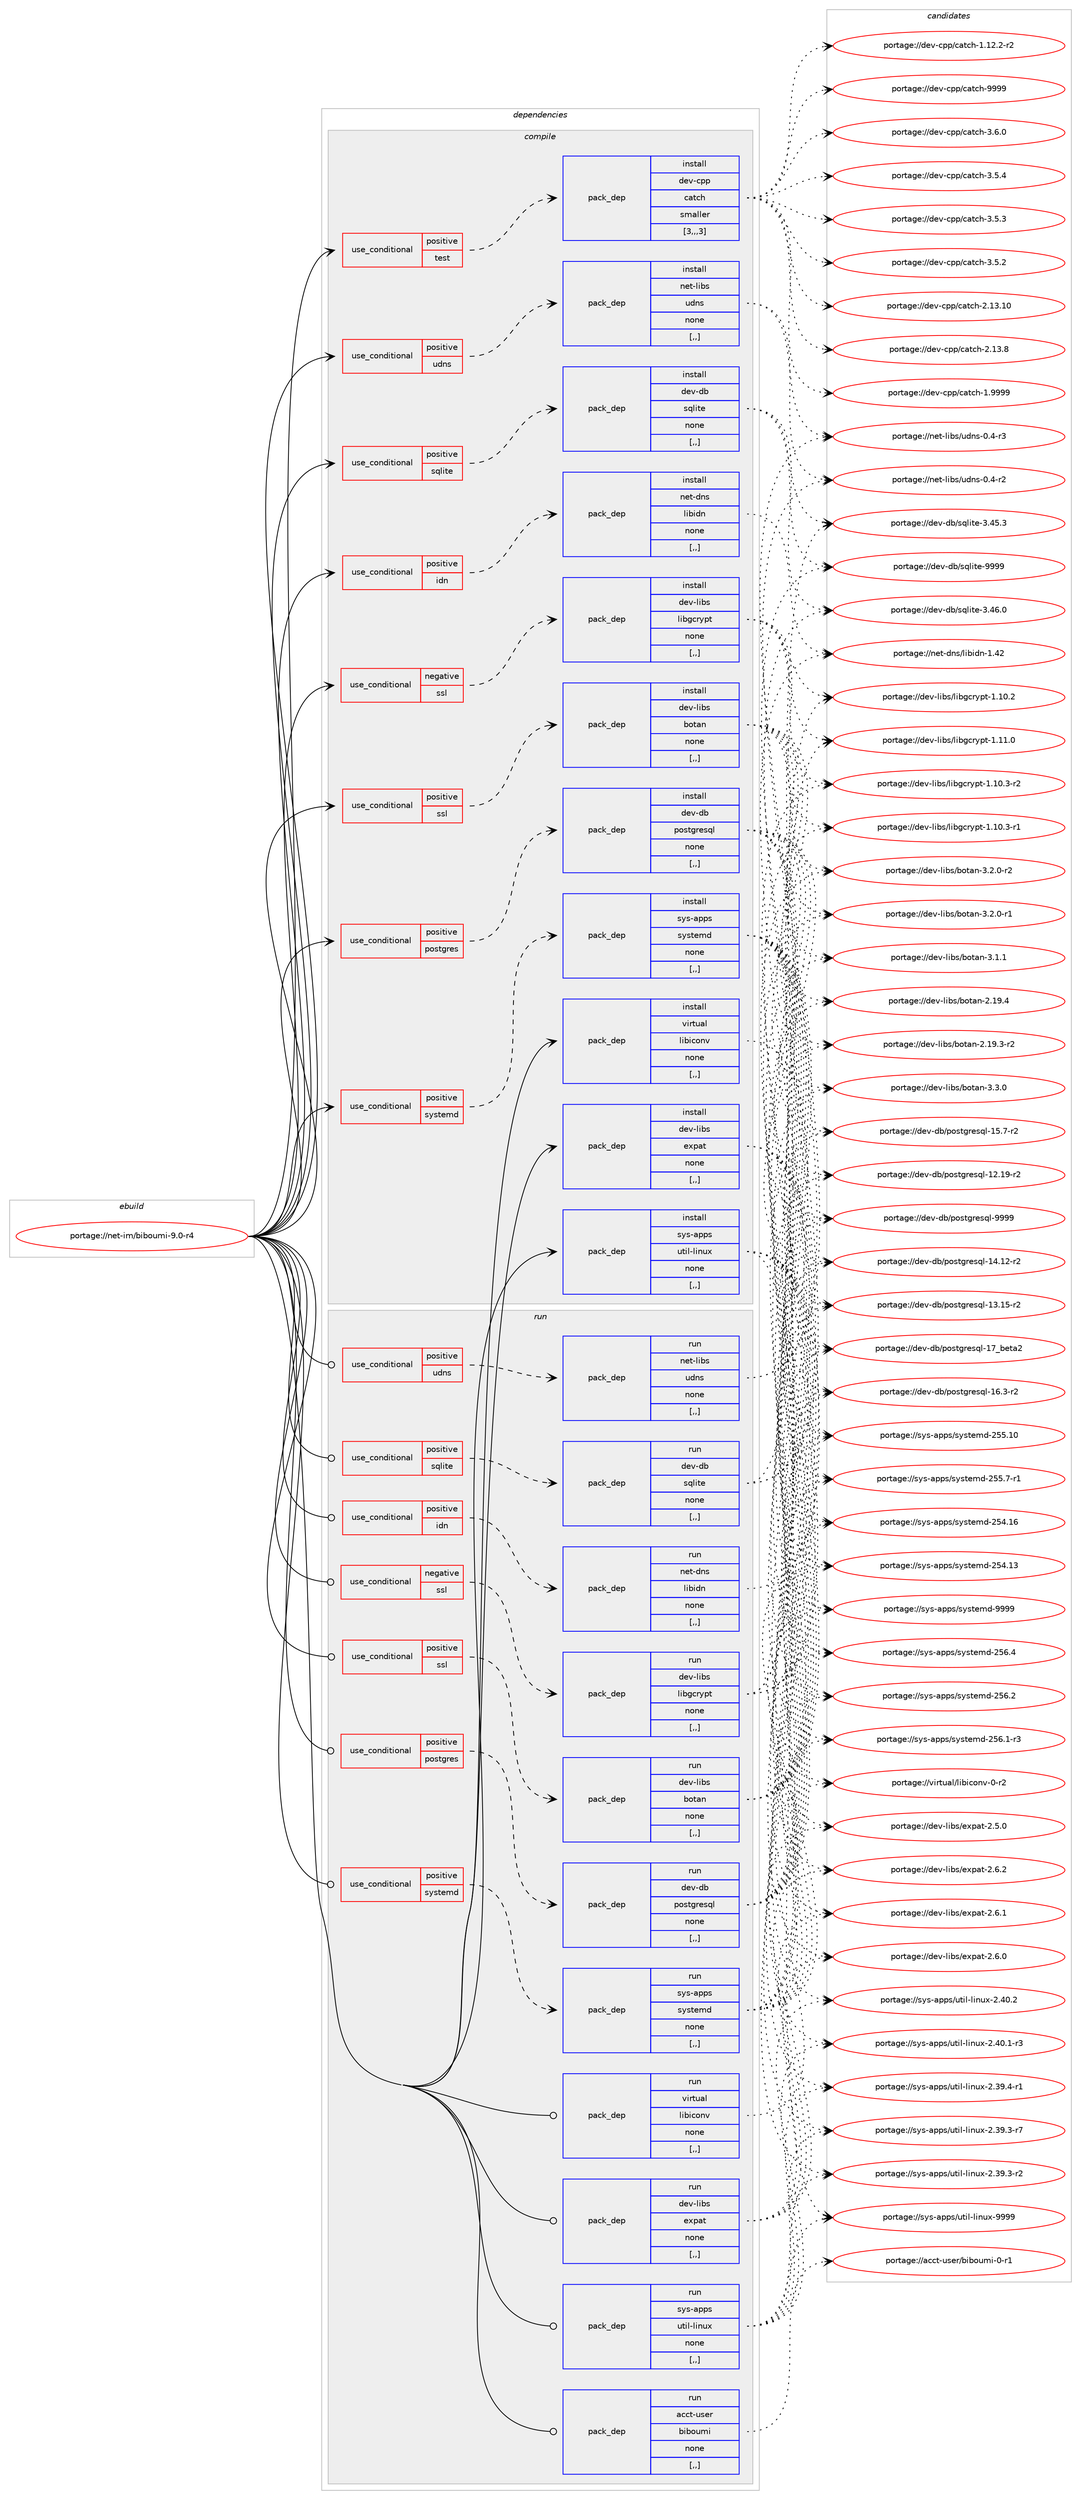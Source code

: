 digraph prolog {

# *************
# Graph options
# *************

newrank=true;
concentrate=true;
compound=true;
graph [rankdir=LR,fontname=Helvetica,fontsize=10,ranksep=1.5];#, ranksep=2.5, nodesep=0.2];
edge  [arrowhead=vee];
node  [fontname=Helvetica,fontsize=10];

# **********
# The ebuild
# **********

subgraph cluster_leftcol {
color=gray;
label=<<i>ebuild</i>>;
id [label="portage://net-im/biboumi-9.0-r4", color=red, width=4, href="../net-im/biboumi-9.0-r4.svg"];
}

# ****************
# The dependencies
# ****************

subgraph cluster_midcol {
color=gray;
label=<<i>dependencies</i>>;
subgraph cluster_compile {
fillcolor="#eeeeee";
style=filled;
label=<<i>compile</i>>;
subgraph cond91189 {
dependency350246 [label=<<TABLE BORDER="0" CELLBORDER="1" CELLSPACING="0" CELLPADDING="4"><TR><TD ROWSPAN="3" CELLPADDING="10">use_conditional</TD></TR><TR><TD>negative</TD></TR><TR><TD>ssl</TD></TR></TABLE>>, shape=none, color=red];
subgraph pack256458 {
dependency350247 [label=<<TABLE BORDER="0" CELLBORDER="1" CELLSPACING="0" CELLPADDING="4" WIDTH="220"><TR><TD ROWSPAN="6" CELLPADDING="30">pack_dep</TD></TR><TR><TD WIDTH="110">install</TD></TR><TR><TD>dev-libs</TD></TR><TR><TD>libgcrypt</TD></TR><TR><TD>none</TD></TR><TR><TD>[,,]</TD></TR></TABLE>>, shape=none, color=blue];
}
dependency350246:e -> dependency350247:w [weight=20,style="dashed",arrowhead="vee"];
}
id:e -> dependency350246:w [weight=20,style="solid",arrowhead="vee"];
subgraph cond91190 {
dependency350248 [label=<<TABLE BORDER="0" CELLBORDER="1" CELLSPACING="0" CELLPADDING="4"><TR><TD ROWSPAN="3" CELLPADDING="10">use_conditional</TD></TR><TR><TD>positive</TD></TR><TR><TD>idn</TD></TR></TABLE>>, shape=none, color=red];
subgraph pack256459 {
dependency350249 [label=<<TABLE BORDER="0" CELLBORDER="1" CELLSPACING="0" CELLPADDING="4" WIDTH="220"><TR><TD ROWSPAN="6" CELLPADDING="30">pack_dep</TD></TR><TR><TD WIDTH="110">install</TD></TR><TR><TD>net-dns</TD></TR><TR><TD>libidn</TD></TR><TR><TD>none</TD></TR><TR><TD>[,,]</TD></TR></TABLE>>, shape=none, color=blue];
}
dependency350248:e -> dependency350249:w [weight=20,style="dashed",arrowhead="vee"];
}
id:e -> dependency350248:w [weight=20,style="solid",arrowhead="vee"];
subgraph cond91191 {
dependency350250 [label=<<TABLE BORDER="0" CELLBORDER="1" CELLSPACING="0" CELLPADDING="4"><TR><TD ROWSPAN="3" CELLPADDING="10">use_conditional</TD></TR><TR><TD>positive</TD></TR><TR><TD>postgres</TD></TR></TABLE>>, shape=none, color=red];
subgraph pack256460 {
dependency350251 [label=<<TABLE BORDER="0" CELLBORDER="1" CELLSPACING="0" CELLPADDING="4" WIDTH="220"><TR><TD ROWSPAN="6" CELLPADDING="30">pack_dep</TD></TR><TR><TD WIDTH="110">install</TD></TR><TR><TD>dev-db</TD></TR><TR><TD>postgresql</TD></TR><TR><TD>none</TD></TR><TR><TD>[,,]</TD></TR></TABLE>>, shape=none, color=blue];
}
dependency350250:e -> dependency350251:w [weight=20,style="dashed",arrowhead="vee"];
}
id:e -> dependency350250:w [weight=20,style="solid",arrowhead="vee"];
subgraph cond91192 {
dependency350252 [label=<<TABLE BORDER="0" CELLBORDER="1" CELLSPACING="0" CELLPADDING="4"><TR><TD ROWSPAN="3" CELLPADDING="10">use_conditional</TD></TR><TR><TD>positive</TD></TR><TR><TD>sqlite</TD></TR></TABLE>>, shape=none, color=red];
subgraph pack256461 {
dependency350253 [label=<<TABLE BORDER="0" CELLBORDER="1" CELLSPACING="0" CELLPADDING="4" WIDTH="220"><TR><TD ROWSPAN="6" CELLPADDING="30">pack_dep</TD></TR><TR><TD WIDTH="110">install</TD></TR><TR><TD>dev-db</TD></TR><TR><TD>sqlite</TD></TR><TR><TD>none</TD></TR><TR><TD>[,,]</TD></TR></TABLE>>, shape=none, color=blue];
}
dependency350252:e -> dependency350253:w [weight=20,style="dashed",arrowhead="vee"];
}
id:e -> dependency350252:w [weight=20,style="solid",arrowhead="vee"];
subgraph cond91193 {
dependency350254 [label=<<TABLE BORDER="0" CELLBORDER="1" CELLSPACING="0" CELLPADDING="4"><TR><TD ROWSPAN="3" CELLPADDING="10">use_conditional</TD></TR><TR><TD>positive</TD></TR><TR><TD>ssl</TD></TR></TABLE>>, shape=none, color=red];
subgraph pack256462 {
dependency350255 [label=<<TABLE BORDER="0" CELLBORDER="1" CELLSPACING="0" CELLPADDING="4" WIDTH="220"><TR><TD ROWSPAN="6" CELLPADDING="30">pack_dep</TD></TR><TR><TD WIDTH="110">install</TD></TR><TR><TD>dev-libs</TD></TR><TR><TD>botan</TD></TR><TR><TD>none</TD></TR><TR><TD>[,,]</TD></TR></TABLE>>, shape=none, color=blue];
}
dependency350254:e -> dependency350255:w [weight=20,style="dashed",arrowhead="vee"];
}
id:e -> dependency350254:w [weight=20,style="solid",arrowhead="vee"];
subgraph cond91194 {
dependency350256 [label=<<TABLE BORDER="0" CELLBORDER="1" CELLSPACING="0" CELLPADDING="4"><TR><TD ROWSPAN="3" CELLPADDING="10">use_conditional</TD></TR><TR><TD>positive</TD></TR><TR><TD>systemd</TD></TR></TABLE>>, shape=none, color=red];
subgraph pack256463 {
dependency350257 [label=<<TABLE BORDER="0" CELLBORDER="1" CELLSPACING="0" CELLPADDING="4" WIDTH="220"><TR><TD ROWSPAN="6" CELLPADDING="30">pack_dep</TD></TR><TR><TD WIDTH="110">install</TD></TR><TR><TD>sys-apps</TD></TR><TR><TD>systemd</TD></TR><TR><TD>none</TD></TR><TR><TD>[,,]</TD></TR></TABLE>>, shape=none, color=blue];
}
dependency350256:e -> dependency350257:w [weight=20,style="dashed",arrowhead="vee"];
}
id:e -> dependency350256:w [weight=20,style="solid",arrowhead="vee"];
subgraph cond91195 {
dependency350258 [label=<<TABLE BORDER="0" CELLBORDER="1" CELLSPACING="0" CELLPADDING="4"><TR><TD ROWSPAN="3" CELLPADDING="10">use_conditional</TD></TR><TR><TD>positive</TD></TR><TR><TD>test</TD></TR></TABLE>>, shape=none, color=red];
subgraph pack256464 {
dependency350259 [label=<<TABLE BORDER="0" CELLBORDER="1" CELLSPACING="0" CELLPADDING="4" WIDTH="220"><TR><TD ROWSPAN="6" CELLPADDING="30">pack_dep</TD></TR><TR><TD WIDTH="110">install</TD></TR><TR><TD>dev-cpp</TD></TR><TR><TD>catch</TD></TR><TR><TD>smaller</TD></TR><TR><TD>[3,,,3]</TD></TR></TABLE>>, shape=none, color=blue];
}
dependency350258:e -> dependency350259:w [weight=20,style="dashed",arrowhead="vee"];
}
id:e -> dependency350258:w [weight=20,style="solid",arrowhead="vee"];
subgraph cond91196 {
dependency350260 [label=<<TABLE BORDER="0" CELLBORDER="1" CELLSPACING="0" CELLPADDING="4"><TR><TD ROWSPAN="3" CELLPADDING="10">use_conditional</TD></TR><TR><TD>positive</TD></TR><TR><TD>udns</TD></TR></TABLE>>, shape=none, color=red];
subgraph pack256465 {
dependency350261 [label=<<TABLE BORDER="0" CELLBORDER="1" CELLSPACING="0" CELLPADDING="4" WIDTH="220"><TR><TD ROWSPAN="6" CELLPADDING="30">pack_dep</TD></TR><TR><TD WIDTH="110">install</TD></TR><TR><TD>net-libs</TD></TR><TR><TD>udns</TD></TR><TR><TD>none</TD></TR><TR><TD>[,,]</TD></TR></TABLE>>, shape=none, color=blue];
}
dependency350260:e -> dependency350261:w [weight=20,style="dashed",arrowhead="vee"];
}
id:e -> dependency350260:w [weight=20,style="solid",arrowhead="vee"];
subgraph pack256466 {
dependency350262 [label=<<TABLE BORDER="0" CELLBORDER="1" CELLSPACING="0" CELLPADDING="4" WIDTH="220"><TR><TD ROWSPAN="6" CELLPADDING="30">pack_dep</TD></TR><TR><TD WIDTH="110">install</TD></TR><TR><TD>dev-libs</TD></TR><TR><TD>expat</TD></TR><TR><TD>none</TD></TR><TR><TD>[,,]</TD></TR></TABLE>>, shape=none, color=blue];
}
id:e -> dependency350262:w [weight=20,style="solid",arrowhead="vee"];
subgraph pack256467 {
dependency350263 [label=<<TABLE BORDER="0" CELLBORDER="1" CELLSPACING="0" CELLPADDING="4" WIDTH="220"><TR><TD ROWSPAN="6" CELLPADDING="30">pack_dep</TD></TR><TR><TD WIDTH="110">install</TD></TR><TR><TD>sys-apps</TD></TR><TR><TD>util-linux</TD></TR><TR><TD>none</TD></TR><TR><TD>[,,]</TD></TR></TABLE>>, shape=none, color=blue];
}
id:e -> dependency350263:w [weight=20,style="solid",arrowhead="vee"];
subgraph pack256468 {
dependency350264 [label=<<TABLE BORDER="0" CELLBORDER="1" CELLSPACING="0" CELLPADDING="4" WIDTH="220"><TR><TD ROWSPAN="6" CELLPADDING="30">pack_dep</TD></TR><TR><TD WIDTH="110">install</TD></TR><TR><TD>virtual</TD></TR><TR><TD>libiconv</TD></TR><TR><TD>none</TD></TR><TR><TD>[,,]</TD></TR></TABLE>>, shape=none, color=blue];
}
id:e -> dependency350264:w [weight=20,style="solid",arrowhead="vee"];
}
subgraph cluster_compileandrun {
fillcolor="#eeeeee";
style=filled;
label=<<i>compile and run</i>>;
}
subgraph cluster_run {
fillcolor="#eeeeee";
style=filled;
label=<<i>run</i>>;
subgraph cond91197 {
dependency350265 [label=<<TABLE BORDER="0" CELLBORDER="1" CELLSPACING="0" CELLPADDING="4"><TR><TD ROWSPAN="3" CELLPADDING="10">use_conditional</TD></TR><TR><TD>negative</TD></TR><TR><TD>ssl</TD></TR></TABLE>>, shape=none, color=red];
subgraph pack256469 {
dependency350266 [label=<<TABLE BORDER="0" CELLBORDER="1" CELLSPACING="0" CELLPADDING="4" WIDTH="220"><TR><TD ROWSPAN="6" CELLPADDING="30">pack_dep</TD></TR><TR><TD WIDTH="110">run</TD></TR><TR><TD>dev-libs</TD></TR><TR><TD>libgcrypt</TD></TR><TR><TD>none</TD></TR><TR><TD>[,,]</TD></TR></TABLE>>, shape=none, color=blue];
}
dependency350265:e -> dependency350266:w [weight=20,style="dashed",arrowhead="vee"];
}
id:e -> dependency350265:w [weight=20,style="solid",arrowhead="odot"];
subgraph cond91198 {
dependency350267 [label=<<TABLE BORDER="0" CELLBORDER="1" CELLSPACING="0" CELLPADDING="4"><TR><TD ROWSPAN="3" CELLPADDING="10">use_conditional</TD></TR><TR><TD>positive</TD></TR><TR><TD>idn</TD></TR></TABLE>>, shape=none, color=red];
subgraph pack256470 {
dependency350268 [label=<<TABLE BORDER="0" CELLBORDER="1" CELLSPACING="0" CELLPADDING="4" WIDTH="220"><TR><TD ROWSPAN="6" CELLPADDING="30">pack_dep</TD></TR><TR><TD WIDTH="110">run</TD></TR><TR><TD>net-dns</TD></TR><TR><TD>libidn</TD></TR><TR><TD>none</TD></TR><TR><TD>[,,]</TD></TR></TABLE>>, shape=none, color=blue];
}
dependency350267:e -> dependency350268:w [weight=20,style="dashed",arrowhead="vee"];
}
id:e -> dependency350267:w [weight=20,style="solid",arrowhead="odot"];
subgraph cond91199 {
dependency350269 [label=<<TABLE BORDER="0" CELLBORDER="1" CELLSPACING="0" CELLPADDING="4"><TR><TD ROWSPAN="3" CELLPADDING="10">use_conditional</TD></TR><TR><TD>positive</TD></TR><TR><TD>postgres</TD></TR></TABLE>>, shape=none, color=red];
subgraph pack256471 {
dependency350270 [label=<<TABLE BORDER="0" CELLBORDER="1" CELLSPACING="0" CELLPADDING="4" WIDTH="220"><TR><TD ROWSPAN="6" CELLPADDING="30">pack_dep</TD></TR><TR><TD WIDTH="110">run</TD></TR><TR><TD>dev-db</TD></TR><TR><TD>postgresql</TD></TR><TR><TD>none</TD></TR><TR><TD>[,,]</TD></TR></TABLE>>, shape=none, color=blue];
}
dependency350269:e -> dependency350270:w [weight=20,style="dashed",arrowhead="vee"];
}
id:e -> dependency350269:w [weight=20,style="solid",arrowhead="odot"];
subgraph cond91200 {
dependency350271 [label=<<TABLE BORDER="0" CELLBORDER="1" CELLSPACING="0" CELLPADDING="4"><TR><TD ROWSPAN="3" CELLPADDING="10">use_conditional</TD></TR><TR><TD>positive</TD></TR><TR><TD>sqlite</TD></TR></TABLE>>, shape=none, color=red];
subgraph pack256472 {
dependency350272 [label=<<TABLE BORDER="0" CELLBORDER="1" CELLSPACING="0" CELLPADDING="4" WIDTH="220"><TR><TD ROWSPAN="6" CELLPADDING="30">pack_dep</TD></TR><TR><TD WIDTH="110">run</TD></TR><TR><TD>dev-db</TD></TR><TR><TD>sqlite</TD></TR><TR><TD>none</TD></TR><TR><TD>[,,]</TD></TR></TABLE>>, shape=none, color=blue];
}
dependency350271:e -> dependency350272:w [weight=20,style="dashed",arrowhead="vee"];
}
id:e -> dependency350271:w [weight=20,style="solid",arrowhead="odot"];
subgraph cond91201 {
dependency350273 [label=<<TABLE BORDER="0" CELLBORDER="1" CELLSPACING="0" CELLPADDING="4"><TR><TD ROWSPAN="3" CELLPADDING="10">use_conditional</TD></TR><TR><TD>positive</TD></TR><TR><TD>ssl</TD></TR></TABLE>>, shape=none, color=red];
subgraph pack256473 {
dependency350274 [label=<<TABLE BORDER="0" CELLBORDER="1" CELLSPACING="0" CELLPADDING="4" WIDTH="220"><TR><TD ROWSPAN="6" CELLPADDING="30">pack_dep</TD></TR><TR><TD WIDTH="110">run</TD></TR><TR><TD>dev-libs</TD></TR><TR><TD>botan</TD></TR><TR><TD>none</TD></TR><TR><TD>[,,]</TD></TR></TABLE>>, shape=none, color=blue];
}
dependency350273:e -> dependency350274:w [weight=20,style="dashed",arrowhead="vee"];
}
id:e -> dependency350273:w [weight=20,style="solid",arrowhead="odot"];
subgraph cond91202 {
dependency350275 [label=<<TABLE BORDER="0" CELLBORDER="1" CELLSPACING="0" CELLPADDING="4"><TR><TD ROWSPAN="3" CELLPADDING="10">use_conditional</TD></TR><TR><TD>positive</TD></TR><TR><TD>systemd</TD></TR></TABLE>>, shape=none, color=red];
subgraph pack256474 {
dependency350276 [label=<<TABLE BORDER="0" CELLBORDER="1" CELLSPACING="0" CELLPADDING="4" WIDTH="220"><TR><TD ROWSPAN="6" CELLPADDING="30">pack_dep</TD></TR><TR><TD WIDTH="110">run</TD></TR><TR><TD>sys-apps</TD></TR><TR><TD>systemd</TD></TR><TR><TD>none</TD></TR><TR><TD>[,,]</TD></TR></TABLE>>, shape=none, color=blue];
}
dependency350275:e -> dependency350276:w [weight=20,style="dashed",arrowhead="vee"];
}
id:e -> dependency350275:w [weight=20,style="solid",arrowhead="odot"];
subgraph cond91203 {
dependency350277 [label=<<TABLE BORDER="0" CELLBORDER="1" CELLSPACING="0" CELLPADDING="4"><TR><TD ROWSPAN="3" CELLPADDING="10">use_conditional</TD></TR><TR><TD>positive</TD></TR><TR><TD>udns</TD></TR></TABLE>>, shape=none, color=red];
subgraph pack256475 {
dependency350278 [label=<<TABLE BORDER="0" CELLBORDER="1" CELLSPACING="0" CELLPADDING="4" WIDTH="220"><TR><TD ROWSPAN="6" CELLPADDING="30">pack_dep</TD></TR><TR><TD WIDTH="110">run</TD></TR><TR><TD>net-libs</TD></TR><TR><TD>udns</TD></TR><TR><TD>none</TD></TR><TR><TD>[,,]</TD></TR></TABLE>>, shape=none, color=blue];
}
dependency350277:e -> dependency350278:w [weight=20,style="dashed",arrowhead="vee"];
}
id:e -> dependency350277:w [weight=20,style="solid",arrowhead="odot"];
subgraph pack256476 {
dependency350279 [label=<<TABLE BORDER="0" CELLBORDER="1" CELLSPACING="0" CELLPADDING="4" WIDTH="220"><TR><TD ROWSPAN="6" CELLPADDING="30">pack_dep</TD></TR><TR><TD WIDTH="110">run</TD></TR><TR><TD>acct-user</TD></TR><TR><TD>biboumi</TD></TR><TR><TD>none</TD></TR><TR><TD>[,,]</TD></TR></TABLE>>, shape=none, color=blue];
}
id:e -> dependency350279:w [weight=20,style="solid",arrowhead="odot"];
subgraph pack256477 {
dependency350280 [label=<<TABLE BORDER="0" CELLBORDER="1" CELLSPACING="0" CELLPADDING="4" WIDTH="220"><TR><TD ROWSPAN="6" CELLPADDING="30">pack_dep</TD></TR><TR><TD WIDTH="110">run</TD></TR><TR><TD>dev-libs</TD></TR><TR><TD>expat</TD></TR><TR><TD>none</TD></TR><TR><TD>[,,]</TD></TR></TABLE>>, shape=none, color=blue];
}
id:e -> dependency350280:w [weight=20,style="solid",arrowhead="odot"];
subgraph pack256478 {
dependency350281 [label=<<TABLE BORDER="0" CELLBORDER="1" CELLSPACING="0" CELLPADDING="4" WIDTH="220"><TR><TD ROWSPAN="6" CELLPADDING="30">pack_dep</TD></TR><TR><TD WIDTH="110">run</TD></TR><TR><TD>sys-apps</TD></TR><TR><TD>util-linux</TD></TR><TR><TD>none</TD></TR><TR><TD>[,,]</TD></TR></TABLE>>, shape=none, color=blue];
}
id:e -> dependency350281:w [weight=20,style="solid",arrowhead="odot"];
subgraph pack256479 {
dependency350282 [label=<<TABLE BORDER="0" CELLBORDER="1" CELLSPACING="0" CELLPADDING="4" WIDTH="220"><TR><TD ROWSPAN="6" CELLPADDING="30">pack_dep</TD></TR><TR><TD WIDTH="110">run</TD></TR><TR><TD>virtual</TD></TR><TR><TD>libiconv</TD></TR><TR><TD>none</TD></TR><TR><TD>[,,]</TD></TR></TABLE>>, shape=none, color=blue];
}
id:e -> dependency350282:w [weight=20,style="solid",arrowhead="odot"];
}
}

# **************
# The candidates
# **************

subgraph cluster_choices {
rank=same;
color=gray;
label=<<i>candidates</i>>;

subgraph choice256458 {
color=black;
nodesep=1;
choice100101118451081059811547108105981039911412111211645494649494648 [label="portage://dev-libs/libgcrypt-1.11.0", color=red, width=4,href="../dev-libs/libgcrypt-1.11.0.svg"];
choice1001011184510810598115471081059810399114121112116454946494846514511450 [label="portage://dev-libs/libgcrypt-1.10.3-r2", color=red, width=4,href="../dev-libs/libgcrypt-1.10.3-r2.svg"];
choice1001011184510810598115471081059810399114121112116454946494846514511449 [label="portage://dev-libs/libgcrypt-1.10.3-r1", color=red, width=4,href="../dev-libs/libgcrypt-1.10.3-r1.svg"];
choice100101118451081059811547108105981039911412111211645494649484650 [label="portage://dev-libs/libgcrypt-1.10.2", color=red, width=4,href="../dev-libs/libgcrypt-1.10.2.svg"];
dependency350247:e -> choice100101118451081059811547108105981039911412111211645494649494648:w [style=dotted,weight="100"];
dependency350247:e -> choice1001011184510810598115471081059810399114121112116454946494846514511450:w [style=dotted,weight="100"];
dependency350247:e -> choice1001011184510810598115471081059810399114121112116454946494846514511449:w [style=dotted,weight="100"];
dependency350247:e -> choice100101118451081059811547108105981039911412111211645494649484650:w [style=dotted,weight="100"];
}
subgraph choice256459 {
color=black;
nodesep=1;
choice1101011164510011011547108105981051001104549465250 [label="portage://net-dns/libidn-1.42", color=red, width=4,href="../net-dns/libidn-1.42.svg"];
dependency350249:e -> choice1101011164510011011547108105981051001104549465250:w [style=dotted,weight="100"];
}
subgraph choice256460 {
color=black;
nodesep=1;
choice1001011184510098471121111151161031141011151131084557575757 [label="portage://dev-db/postgresql-9999", color=red, width=4,href="../dev-db/postgresql-9999.svg"];
choice10010111845100984711211111511610311410111511310845495595981011169750 [label="portage://dev-db/postgresql-17_beta2", color=red, width=4,href="../dev-db/postgresql-17_beta2.svg"];
choice10010111845100984711211111511610311410111511310845495446514511450 [label="portage://dev-db/postgresql-16.3-r2", color=red, width=4,href="../dev-db/postgresql-16.3-r2.svg"];
choice10010111845100984711211111511610311410111511310845495346554511450 [label="portage://dev-db/postgresql-15.7-r2", color=red, width=4,href="../dev-db/postgresql-15.7-r2.svg"];
choice1001011184510098471121111151161031141011151131084549524649504511450 [label="portage://dev-db/postgresql-14.12-r2", color=red, width=4,href="../dev-db/postgresql-14.12-r2.svg"];
choice1001011184510098471121111151161031141011151131084549514649534511450 [label="portage://dev-db/postgresql-13.15-r2", color=red, width=4,href="../dev-db/postgresql-13.15-r2.svg"];
choice1001011184510098471121111151161031141011151131084549504649574511450 [label="portage://dev-db/postgresql-12.19-r2", color=red, width=4,href="../dev-db/postgresql-12.19-r2.svg"];
dependency350251:e -> choice1001011184510098471121111151161031141011151131084557575757:w [style=dotted,weight="100"];
dependency350251:e -> choice10010111845100984711211111511610311410111511310845495595981011169750:w [style=dotted,weight="100"];
dependency350251:e -> choice10010111845100984711211111511610311410111511310845495446514511450:w [style=dotted,weight="100"];
dependency350251:e -> choice10010111845100984711211111511610311410111511310845495346554511450:w [style=dotted,weight="100"];
dependency350251:e -> choice1001011184510098471121111151161031141011151131084549524649504511450:w [style=dotted,weight="100"];
dependency350251:e -> choice1001011184510098471121111151161031141011151131084549514649534511450:w [style=dotted,weight="100"];
dependency350251:e -> choice1001011184510098471121111151161031141011151131084549504649574511450:w [style=dotted,weight="100"];
}
subgraph choice256461 {
color=black;
nodesep=1;
choice1001011184510098471151131081051161014557575757 [label="portage://dev-db/sqlite-9999", color=red, width=4,href="../dev-db/sqlite-9999.svg"];
choice10010111845100984711511310810511610145514652544648 [label="portage://dev-db/sqlite-3.46.0", color=red, width=4,href="../dev-db/sqlite-3.46.0.svg"];
choice10010111845100984711511310810511610145514652534651 [label="portage://dev-db/sqlite-3.45.3", color=red, width=4,href="../dev-db/sqlite-3.45.3.svg"];
dependency350253:e -> choice1001011184510098471151131081051161014557575757:w [style=dotted,weight="100"];
dependency350253:e -> choice10010111845100984711511310810511610145514652544648:w [style=dotted,weight="100"];
dependency350253:e -> choice10010111845100984711511310810511610145514652534651:w [style=dotted,weight="100"];
}
subgraph choice256462 {
color=black;
nodesep=1;
choice1001011184510810598115479811111697110455146514648 [label="portage://dev-libs/botan-3.3.0", color=red, width=4,href="../dev-libs/botan-3.3.0.svg"];
choice10010111845108105981154798111116971104551465046484511450 [label="portage://dev-libs/botan-3.2.0-r2", color=red, width=4,href="../dev-libs/botan-3.2.0-r2.svg"];
choice10010111845108105981154798111116971104551465046484511449 [label="portage://dev-libs/botan-3.2.0-r1", color=red, width=4,href="../dev-libs/botan-3.2.0-r1.svg"];
choice1001011184510810598115479811111697110455146494649 [label="portage://dev-libs/botan-3.1.1", color=red, width=4,href="../dev-libs/botan-3.1.1.svg"];
choice100101118451081059811547981111169711045504649574652 [label="portage://dev-libs/botan-2.19.4", color=red, width=4,href="../dev-libs/botan-2.19.4.svg"];
choice1001011184510810598115479811111697110455046495746514511450 [label="portage://dev-libs/botan-2.19.3-r2", color=red, width=4,href="../dev-libs/botan-2.19.3-r2.svg"];
dependency350255:e -> choice1001011184510810598115479811111697110455146514648:w [style=dotted,weight="100"];
dependency350255:e -> choice10010111845108105981154798111116971104551465046484511450:w [style=dotted,weight="100"];
dependency350255:e -> choice10010111845108105981154798111116971104551465046484511449:w [style=dotted,weight="100"];
dependency350255:e -> choice1001011184510810598115479811111697110455146494649:w [style=dotted,weight="100"];
dependency350255:e -> choice100101118451081059811547981111169711045504649574652:w [style=dotted,weight="100"];
dependency350255:e -> choice1001011184510810598115479811111697110455046495746514511450:w [style=dotted,weight="100"];
}
subgraph choice256463 {
color=black;
nodesep=1;
choice1151211154597112112115471151211151161011091004557575757 [label="portage://sys-apps/systemd-9999", color=red, width=4,href="../sys-apps/systemd-9999.svg"];
choice115121115459711211211547115121115116101109100455053544652 [label="portage://sys-apps/systemd-256.4", color=red, width=4,href="../sys-apps/systemd-256.4.svg"];
choice115121115459711211211547115121115116101109100455053544650 [label="portage://sys-apps/systemd-256.2", color=red, width=4,href="../sys-apps/systemd-256.2.svg"];
choice1151211154597112112115471151211151161011091004550535446494511451 [label="portage://sys-apps/systemd-256.1-r3", color=red, width=4,href="../sys-apps/systemd-256.1-r3.svg"];
choice11512111545971121121154711512111511610110910045505353464948 [label="portage://sys-apps/systemd-255.10", color=red, width=4,href="../sys-apps/systemd-255.10.svg"];
choice1151211154597112112115471151211151161011091004550535346554511449 [label="portage://sys-apps/systemd-255.7-r1", color=red, width=4,href="../sys-apps/systemd-255.7-r1.svg"];
choice11512111545971121121154711512111511610110910045505352464954 [label="portage://sys-apps/systemd-254.16", color=red, width=4,href="../sys-apps/systemd-254.16.svg"];
choice11512111545971121121154711512111511610110910045505352464951 [label="portage://sys-apps/systemd-254.13", color=red, width=4,href="../sys-apps/systemd-254.13.svg"];
dependency350257:e -> choice1151211154597112112115471151211151161011091004557575757:w [style=dotted,weight="100"];
dependency350257:e -> choice115121115459711211211547115121115116101109100455053544652:w [style=dotted,weight="100"];
dependency350257:e -> choice115121115459711211211547115121115116101109100455053544650:w [style=dotted,weight="100"];
dependency350257:e -> choice1151211154597112112115471151211151161011091004550535446494511451:w [style=dotted,weight="100"];
dependency350257:e -> choice11512111545971121121154711512111511610110910045505353464948:w [style=dotted,weight="100"];
dependency350257:e -> choice1151211154597112112115471151211151161011091004550535346554511449:w [style=dotted,weight="100"];
dependency350257:e -> choice11512111545971121121154711512111511610110910045505352464954:w [style=dotted,weight="100"];
dependency350257:e -> choice11512111545971121121154711512111511610110910045505352464951:w [style=dotted,weight="100"];
}
subgraph choice256464 {
color=black;
nodesep=1;
choice1001011184599112112479997116991044557575757 [label="portage://dev-cpp/catch-9999", color=red, width=4,href="../dev-cpp/catch-9999.svg"];
choice100101118459911211247999711699104455146544648 [label="portage://dev-cpp/catch-3.6.0", color=red, width=4,href="../dev-cpp/catch-3.6.0.svg"];
choice100101118459911211247999711699104455146534652 [label="portage://dev-cpp/catch-3.5.4", color=red, width=4,href="../dev-cpp/catch-3.5.4.svg"];
choice100101118459911211247999711699104455146534651 [label="portage://dev-cpp/catch-3.5.3", color=red, width=4,href="../dev-cpp/catch-3.5.3.svg"];
choice100101118459911211247999711699104455146534650 [label="portage://dev-cpp/catch-3.5.2", color=red, width=4,href="../dev-cpp/catch-3.5.2.svg"];
choice1001011184599112112479997116991044550464951464948 [label="portage://dev-cpp/catch-2.13.10", color=red, width=4,href="../dev-cpp/catch-2.13.10.svg"];
choice10010111845991121124799971169910445504649514656 [label="portage://dev-cpp/catch-2.13.8", color=red, width=4,href="../dev-cpp/catch-2.13.8.svg"];
choice10010111845991121124799971169910445494657575757 [label="portage://dev-cpp/catch-1.9999", color=red, width=4,href="../dev-cpp/catch-1.9999.svg"];
choice100101118459911211247999711699104454946495046504511450 [label="portage://dev-cpp/catch-1.12.2-r2", color=red, width=4,href="../dev-cpp/catch-1.12.2-r2.svg"];
dependency350259:e -> choice1001011184599112112479997116991044557575757:w [style=dotted,weight="100"];
dependency350259:e -> choice100101118459911211247999711699104455146544648:w [style=dotted,weight="100"];
dependency350259:e -> choice100101118459911211247999711699104455146534652:w [style=dotted,weight="100"];
dependency350259:e -> choice100101118459911211247999711699104455146534651:w [style=dotted,weight="100"];
dependency350259:e -> choice100101118459911211247999711699104455146534650:w [style=dotted,weight="100"];
dependency350259:e -> choice1001011184599112112479997116991044550464951464948:w [style=dotted,weight="100"];
dependency350259:e -> choice10010111845991121124799971169910445504649514656:w [style=dotted,weight="100"];
dependency350259:e -> choice10010111845991121124799971169910445494657575757:w [style=dotted,weight="100"];
dependency350259:e -> choice100101118459911211247999711699104454946495046504511450:w [style=dotted,weight="100"];
}
subgraph choice256465 {
color=black;
nodesep=1;
choice110101116451081059811547117100110115454846524511451 [label="portage://net-libs/udns-0.4-r3", color=red, width=4,href="../net-libs/udns-0.4-r3.svg"];
choice110101116451081059811547117100110115454846524511450 [label="portage://net-libs/udns-0.4-r2", color=red, width=4,href="../net-libs/udns-0.4-r2.svg"];
dependency350261:e -> choice110101116451081059811547117100110115454846524511451:w [style=dotted,weight="100"];
dependency350261:e -> choice110101116451081059811547117100110115454846524511450:w [style=dotted,weight="100"];
}
subgraph choice256466 {
color=black;
nodesep=1;
choice10010111845108105981154710112011297116455046544650 [label="portage://dev-libs/expat-2.6.2", color=red, width=4,href="../dev-libs/expat-2.6.2.svg"];
choice10010111845108105981154710112011297116455046544649 [label="portage://dev-libs/expat-2.6.1", color=red, width=4,href="../dev-libs/expat-2.6.1.svg"];
choice10010111845108105981154710112011297116455046544648 [label="portage://dev-libs/expat-2.6.0", color=red, width=4,href="../dev-libs/expat-2.6.0.svg"];
choice10010111845108105981154710112011297116455046534648 [label="portage://dev-libs/expat-2.5.0", color=red, width=4,href="../dev-libs/expat-2.5.0.svg"];
dependency350262:e -> choice10010111845108105981154710112011297116455046544650:w [style=dotted,weight="100"];
dependency350262:e -> choice10010111845108105981154710112011297116455046544649:w [style=dotted,weight="100"];
dependency350262:e -> choice10010111845108105981154710112011297116455046544648:w [style=dotted,weight="100"];
dependency350262:e -> choice10010111845108105981154710112011297116455046534648:w [style=dotted,weight="100"];
}
subgraph choice256467 {
color=black;
nodesep=1;
choice115121115459711211211547117116105108451081051101171204557575757 [label="portage://sys-apps/util-linux-9999", color=red, width=4,href="../sys-apps/util-linux-9999.svg"];
choice1151211154597112112115471171161051084510810511011712045504652484650 [label="portage://sys-apps/util-linux-2.40.2", color=red, width=4,href="../sys-apps/util-linux-2.40.2.svg"];
choice11512111545971121121154711711610510845108105110117120455046524846494511451 [label="portage://sys-apps/util-linux-2.40.1-r3", color=red, width=4,href="../sys-apps/util-linux-2.40.1-r3.svg"];
choice11512111545971121121154711711610510845108105110117120455046515746524511449 [label="portage://sys-apps/util-linux-2.39.4-r1", color=red, width=4,href="../sys-apps/util-linux-2.39.4-r1.svg"];
choice11512111545971121121154711711610510845108105110117120455046515746514511455 [label="portage://sys-apps/util-linux-2.39.3-r7", color=red, width=4,href="../sys-apps/util-linux-2.39.3-r7.svg"];
choice11512111545971121121154711711610510845108105110117120455046515746514511450 [label="portage://sys-apps/util-linux-2.39.3-r2", color=red, width=4,href="../sys-apps/util-linux-2.39.3-r2.svg"];
dependency350263:e -> choice115121115459711211211547117116105108451081051101171204557575757:w [style=dotted,weight="100"];
dependency350263:e -> choice1151211154597112112115471171161051084510810511011712045504652484650:w [style=dotted,weight="100"];
dependency350263:e -> choice11512111545971121121154711711610510845108105110117120455046524846494511451:w [style=dotted,weight="100"];
dependency350263:e -> choice11512111545971121121154711711610510845108105110117120455046515746524511449:w [style=dotted,weight="100"];
dependency350263:e -> choice11512111545971121121154711711610510845108105110117120455046515746514511455:w [style=dotted,weight="100"];
dependency350263:e -> choice11512111545971121121154711711610510845108105110117120455046515746514511450:w [style=dotted,weight="100"];
}
subgraph choice256468 {
color=black;
nodesep=1;
choice1181051141161179710847108105981059911111011845484511450 [label="portage://virtual/libiconv-0-r2", color=red, width=4,href="../virtual/libiconv-0-r2.svg"];
dependency350264:e -> choice1181051141161179710847108105981059911111011845484511450:w [style=dotted,weight="100"];
}
subgraph choice256469 {
color=black;
nodesep=1;
choice100101118451081059811547108105981039911412111211645494649494648 [label="portage://dev-libs/libgcrypt-1.11.0", color=red, width=4,href="../dev-libs/libgcrypt-1.11.0.svg"];
choice1001011184510810598115471081059810399114121112116454946494846514511450 [label="portage://dev-libs/libgcrypt-1.10.3-r2", color=red, width=4,href="../dev-libs/libgcrypt-1.10.3-r2.svg"];
choice1001011184510810598115471081059810399114121112116454946494846514511449 [label="portage://dev-libs/libgcrypt-1.10.3-r1", color=red, width=4,href="../dev-libs/libgcrypt-1.10.3-r1.svg"];
choice100101118451081059811547108105981039911412111211645494649484650 [label="portage://dev-libs/libgcrypt-1.10.2", color=red, width=4,href="../dev-libs/libgcrypt-1.10.2.svg"];
dependency350266:e -> choice100101118451081059811547108105981039911412111211645494649494648:w [style=dotted,weight="100"];
dependency350266:e -> choice1001011184510810598115471081059810399114121112116454946494846514511450:w [style=dotted,weight="100"];
dependency350266:e -> choice1001011184510810598115471081059810399114121112116454946494846514511449:w [style=dotted,weight="100"];
dependency350266:e -> choice100101118451081059811547108105981039911412111211645494649484650:w [style=dotted,weight="100"];
}
subgraph choice256470 {
color=black;
nodesep=1;
choice1101011164510011011547108105981051001104549465250 [label="portage://net-dns/libidn-1.42", color=red, width=4,href="../net-dns/libidn-1.42.svg"];
dependency350268:e -> choice1101011164510011011547108105981051001104549465250:w [style=dotted,weight="100"];
}
subgraph choice256471 {
color=black;
nodesep=1;
choice1001011184510098471121111151161031141011151131084557575757 [label="portage://dev-db/postgresql-9999", color=red, width=4,href="../dev-db/postgresql-9999.svg"];
choice10010111845100984711211111511610311410111511310845495595981011169750 [label="portage://dev-db/postgresql-17_beta2", color=red, width=4,href="../dev-db/postgresql-17_beta2.svg"];
choice10010111845100984711211111511610311410111511310845495446514511450 [label="portage://dev-db/postgresql-16.3-r2", color=red, width=4,href="../dev-db/postgresql-16.3-r2.svg"];
choice10010111845100984711211111511610311410111511310845495346554511450 [label="portage://dev-db/postgresql-15.7-r2", color=red, width=4,href="../dev-db/postgresql-15.7-r2.svg"];
choice1001011184510098471121111151161031141011151131084549524649504511450 [label="portage://dev-db/postgresql-14.12-r2", color=red, width=4,href="../dev-db/postgresql-14.12-r2.svg"];
choice1001011184510098471121111151161031141011151131084549514649534511450 [label="portage://dev-db/postgresql-13.15-r2", color=red, width=4,href="../dev-db/postgresql-13.15-r2.svg"];
choice1001011184510098471121111151161031141011151131084549504649574511450 [label="portage://dev-db/postgresql-12.19-r2", color=red, width=4,href="../dev-db/postgresql-12.19-r2.svg"];
dependency350270:e -> choice1001011184510098471121111151161031141011151131084557575757:w [style=dotted,weight="100"];
dependency350270:e -> choice10010111845100984711211111511610311410111511310845495595981011169750:w [style=dotted,weight="100"];
dependency350270:e -> choice10010111845100984711211111511610311410111511310845495446514511450:w [style=dotted,weight="100"];
dependency350270:e -> choice10010111845100984711211111511610311410111511310845495346554511450:w [style=dotted,weight="100"];
dependency350270:e -> choice1001011184510098471121111151161031141011151131084549524649504511450:w [style=dotted,weight="100"];
dependency350270:e -> choice1001011184510098471121111151161031141011151131084549514649534511450:w [style=dotted,weight="100"];
dependency350270:e -> choice1001011184510098471121111151161031141011151131084549504649574511450:w [style=dotted,weight="100"];
}
subgraph choice256472 {
color=black;
nodesep=1;
choice1001011184510098471151131081051161014557575757 [label="portage://dev-db/sqlite-9999", color=red, width=4,href="../dev-db/sqlite-9999.svg"];
choice10010111845100984711511310810511610145514652544648 [label="portage://dev-db/sqlite-3.46.0", color=red, width=4,href="../dev-db/sqlite-3.46.0.svg"];
choice10010111845100984711511310810511610145514652534651 [label="portage://dev-db/sqlite-3.45.3", color=red, width=4,href="../dev-db/sqlite-3.45.3.svg"];
dependency350272:e -> choice1001011184510098471151131081051161014557575757:w [style=dotted,weight="100"];
dependency350272:e -> choice10010111845100984711511310810511610145514652544648:w [style=dotted,weight="100"];
dependency350272:e -> choice10010111845100984711511310810511610145514652534651:w [style=dotted,weight="100"];
}
subgraph choice256473 {
color=black;
nodesep=1;
choice1001011184510810598115479811111697110455146514648 [label="portage://dev-libs/botan-3.3.0", color=red, width=4,href="../dev-libs/botan-3.3.0.svg"];
choice10010111845108105981154798111116971104551465046484511450 [label="portage://dev-libs/botan-3.2.0-r2", color=red, width=4,href="../dev-libs/botan-3.2.0-r2.svg"];
choice10010111845108105981154798111116971104551465046484511449 [label="portage://dev-libs/botan-3.2.0-r1", color=red, width=4,href="../dev-libs/botan-3.2.0-r1.svg"];
choice1001011184510810598115479811111697110455146494649 [label="portage://dev-libs/botan-3.1.1", color=red, width=4,href="../dev-libs/botan-3.1.1.svg"];
choice100101118451081059811547981111169711045504649574652 [label="portage://dev-libs/botan-2.19.4", color=red, width=4,href="../dev-libs/botan-2.19.4.svg"];
choice1001011184510810598115479811111697110455046495746514511450 [label="portage://dev-libs/botan-2.19.3-r2", color=red, width=4,href="../dev-libs/botan-2.19.3-r2.svg"];
dependency350274:e -> choice1001011184510810598115479811111697110455146514648:w [style=dotted,weight="100"];
dependency350274:e -> choice10010111845108105981154798111116971104551465046484511450:w [style=dotted,weight="100"];
dependency350274:e -> choice10010111845108105981154798111116971104551465046484511449:w [style=dotted,weight="100"];
dependency350274:e -> choice1001011184510810598115479811111697110455146494649:w [style=dotted,weight="100"];
dependency350274:e -> choice100101118451081059811547981111169711045504649574652:w [style=dotted,weight="100"];
dependency350274:e -> choice1001011184510810598115479811111697110455046495746514511450:w [style=dotted,weight="100"];
}
subgraph choice256474 {
color=black;
nodesep=1;
choice1151211154597112112115471151211151161011091004557575757 [label="portage://sys-apps/systemd-9999", color=red, width=4,href="../sys-apps/systemd-9999.svg"];
choice115121115459711211211547115121115116101109100455053544652 [label="portage://sys-apps/systemd-256.4", color=red, width=4,href="../sys-apps/systemd-256.4.svg"];
choice115121115459711211211547115121115116101109100455053544650 [label="portage://sys-apps/systemd-256.2", color=red, width=4,href="../sys-apps/systemd-256.2.svg"];
choice1151211154597112112115471151211151161011091004550535446494511451 [label="portage://sys-apps/systemd-256.1-r3", color=red, width=4,href="../sys-apps/systemd-256.1-r3.svg"];
choice11512111545971121121154711512111511610110910045505353464948 [label="portage://sys-apps/systemd-255.10", color=red, width=4,href="../sys-apps/systemd-255.10.svg"];
choice1151211154597112112115471151211151161011091004550535346554511449 [label="portage://sys-apps/systemd-255.7-r1", color=red, width=4,href="../sys-apps/systemd-255.7-r1.svg"];
choice11512111545971121121154711512111511610110910045505352464954 [label="portage://sys-apps/systemd-254.16", color=red, width=4,href="../sys-apps/systemd-254.16.svg"];
choice11512111545971121121154711512111511610110910045505352464951 [label="portage://sys-apps/systemd-254.13", color=red, width=4,href="../sys-apps/systemd-254.13.svg"];
dependency350276:e -> choice1151211154597112112115471151211151161011091004557575757:w [style=dotted,weight="100"];
dependency350276:e -> choice115121115459711211211547115121115116101109100455053544652:w [style=dotted,weight="100"];
dependency350276:e -> choice115121115459711211211547115121115116101109100455053544650:w [style=dotted,weight="100"];
dependency350276:e -> choice1151211154597112112115471151211151161011091004550535446494511451:w [style=dotted,weight="100"];
dependency350276:e -> choice11512111545971121121154711512111511610110910045505353464948:w [style=dotted,weight="100"];
dependency350276:e -> choice1151211154597112112115471151211151161011091004550535346554511449:w [style=dotted,weight="100"];
dependency350276:e -> choice11512111545971121121154711512111511610110910045505352464954:w [style=dotted,weight="100"];
dependency350276:e -> choice11512111545971121121154711512111511610110910045505352464951:w [style=dotted,weight="100"];
}
subgraph choice256475 {
color=black;
nodesep=1;
choice110101116451081059811547117100110115454846524511451 [label="portage://net-libs/udns-0.4-r3", color=red, width=4,href="../net-libs/udns-0.4-r3.svg"];
choice110101116451081059811547117100110115454846524511450 [label="portage://net-libs/udns-0.4-r2", color=red, width=4,href="../net-libs/udns-0.4-r2.svg"];
dependency350278:e -> choice110101116451081059811547117100110115454846524511451:w [style=dotted,weight="100"];
dependency350278:e -> choice110101116451081059811547117100110115454846524511450:w [style=dotted,weight="100"];
}
subgraph choice256476 {
color=black;
nodesep=1;
choice9799991164511711510111447981059811111710910545484511449 [label="portage://acct-user/biboumi-0-r1", color=red, width=4,href="../acct-user/biboumi-0-r1.svg"];
dependency350279:e -> choice9799991164511711510111447981059811111710910545484511449:w [style=dotted,weight="100"];
}
subgraph choice256477 {
color=black;
nodesep=1;
choice10010111845108105981154710112011297116455046544650 [label="portage://dev-libs/expat-2.6.2", color=red, width=4,href="../dev-libs/expat-2.6.2.svg"];
choice10010111845108105981154710112011297116455046544649 [label="portage://dev-libs/expat-2.6.1", color=red, width=4,href="../dev-libs/expat-2.6.1.svg"];
choice10010111845108105981154710112011297116455046544648 [label="portage://dev-libs/expat-2.6.0", color=red, width=4,href="../dev-libs/expat-2.6.0.svg"];
choice10010111845108105981154710112011297116455046534648 [label="portage://dev-libs/expat-2.5.0", color=red, width=4,href="../dev-libs/expat-2.5.0.svg"];
dependency350280:e -> choice10010111845108105981154710112011297116455046544650:w [style=dotted,weight="100"];
dependency350280:e -> choice10010111845108105981154710112011297116455046544649:w [style=dotted,weight="100"];
dependency350280:e -> choice10010111845108105981154710112011297116455046544648:w [style=dotted,weight="100"];
dependency350280:e -> choice10010111845108105981154710112011297116455046534648:w [style=dotted,weight="100"];
}
subgraph choice256478 {
color=black;
nodesep=1;
choice115121115459711211211547117116105108451081051101171204557575757 [label="portage://sys-apps/util-linux-9999", color=red, width=4,href="../sys-apps/util-linux-9999.svg"];
choice1151211154597112112115471171161051084510810511011712045504652484650 [label="portage://sys-apps/util-linux-2.40.2", color=red, width=4,href="../sys-apps/util-linux-2.40.2.svg"];
choice11512111545971121121154711711610510845108105110117120455046524846494511451 [label="portage://sys-apps/util-linux-2.40.1-r3", color=red, width=4,href="../sys-apps/util-linux-2.40.1-r3.svg"];
choice11512111545971121121154711711610510845108105110117120455046515746524511449 [label="portage://sys-apps/util-linux-2.39.4-r1", color=red, width=4,href="../sys-apps/util-linux-2.39.4-r1.svg"];
choice11512111545971121121154711711610510845108105110117120455046515746514511455 [label="portage://sys-apps/util-linux-2.39.3-r7", color=red, width=4,href="../sys-apps/util-linux-2.39.3-r7.svg"];
choice11512111545971121121154711711610510845108105110117120455046515746514511450 [label="portage://sys-apps/util-linux-2.39.3-r2", color=red, width=4,href="../sys-apps/util-linux-2.39.3-r2.svg"];
dependency350281:e -> choice115121115459711211211547117116105108451081051101171204557575757:w [style=dotted,weight="100"];
dependency350281:e -> choice1151211154597112112115471171161051084510810511011712045504652484650:w [style=dotted,weight="100"];
dependency350281:e -> choice11512111545971121121154711711610510845108105110117120455046524846494511451:w [style=dotted,weight="100"];
dependency350281:e -> choice11512111545971121121154711711610510845108105110117120455046515746524511449:w [style=dotted,weight="100"];
dependency350281:e -> choice11512111545971121121154711711610510845108105110117120455046515746514511455:w [style=dotted,weight="100"];
dependency350281:e -> choice11512111545971121121154711711610510845108105110117120455046515746514511450:w [style=dotted,weight="100"];
}
subgraph choice256479 {
color=black;
nodesep=1;
choice1181051141161179710847108105981059911111011845484511450 [label="portage://virtual/libiconv-0-r2", color=red, width=4,href="../virtual/libiconv-0-r2.svg"];
dependency350282:e -> choice1181051141161179710847108105981059911111011845484511450:w [style=dotted,weight="100"];
}
}

}

